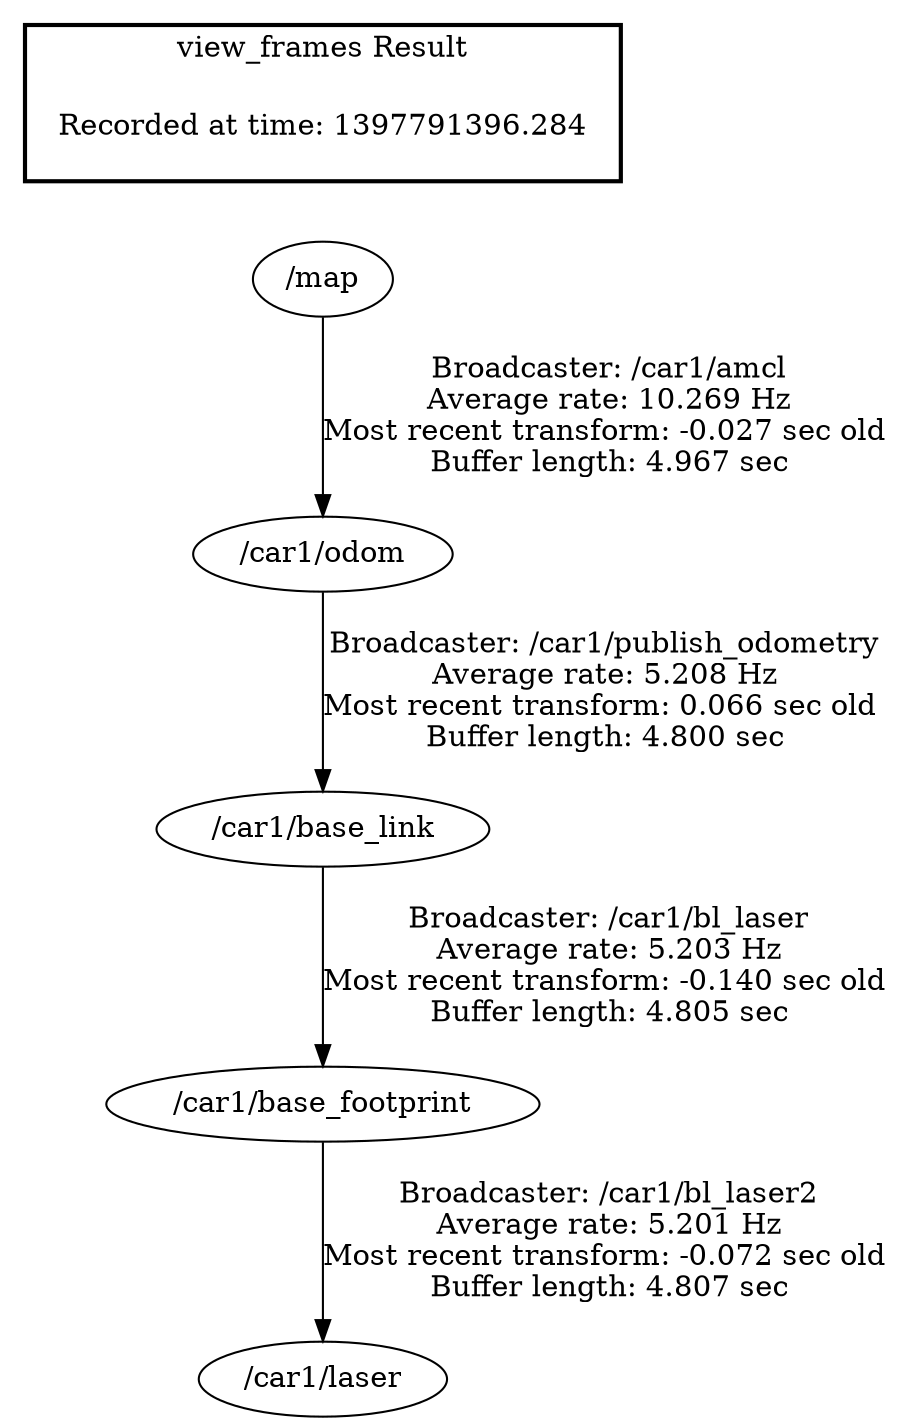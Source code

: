 digraph G {
"/car1/base_footprint" -> "/car1/laser"[label="Broadcaster: /car1/bl_laser2\nAverage rate: 5.201 Hz\nMost recent transform: -0.072 sec old \nBuffer length: 4.807 sec\n"];
"/car1/base_link" -> "/car1/base_footprint"[label="Broadcaster: /car1/bl_laser\nAverage rate: 5.203 Hz\nMost recent transform: -0.140 sec old \nBuffer length: 4.805 sec\n"];
"/car1/odom" -> "/car1/base_link"[label="Broadcaster: /car1/publish_odometry\nAverage rate: 5.208 Hz\nMost recent transform: 0.066 sec old \nBuffer length: 4.800 sec\n"];
"/map" -> "/car1/odom"[label="Broadcaster: /car1/amcl\nAverage rate: 10.269 Hz\nMost recent transform: -0.027 sec old \nBuffer length: 4.967 sec\n"];
edge [style=invis];
 subgraph cluster_legend { style=bold; color=black; label ="view_frames Result";
"Recorded at time: 1397791396.284"[ shape=plaintext ] ;
 }->"/map";
}